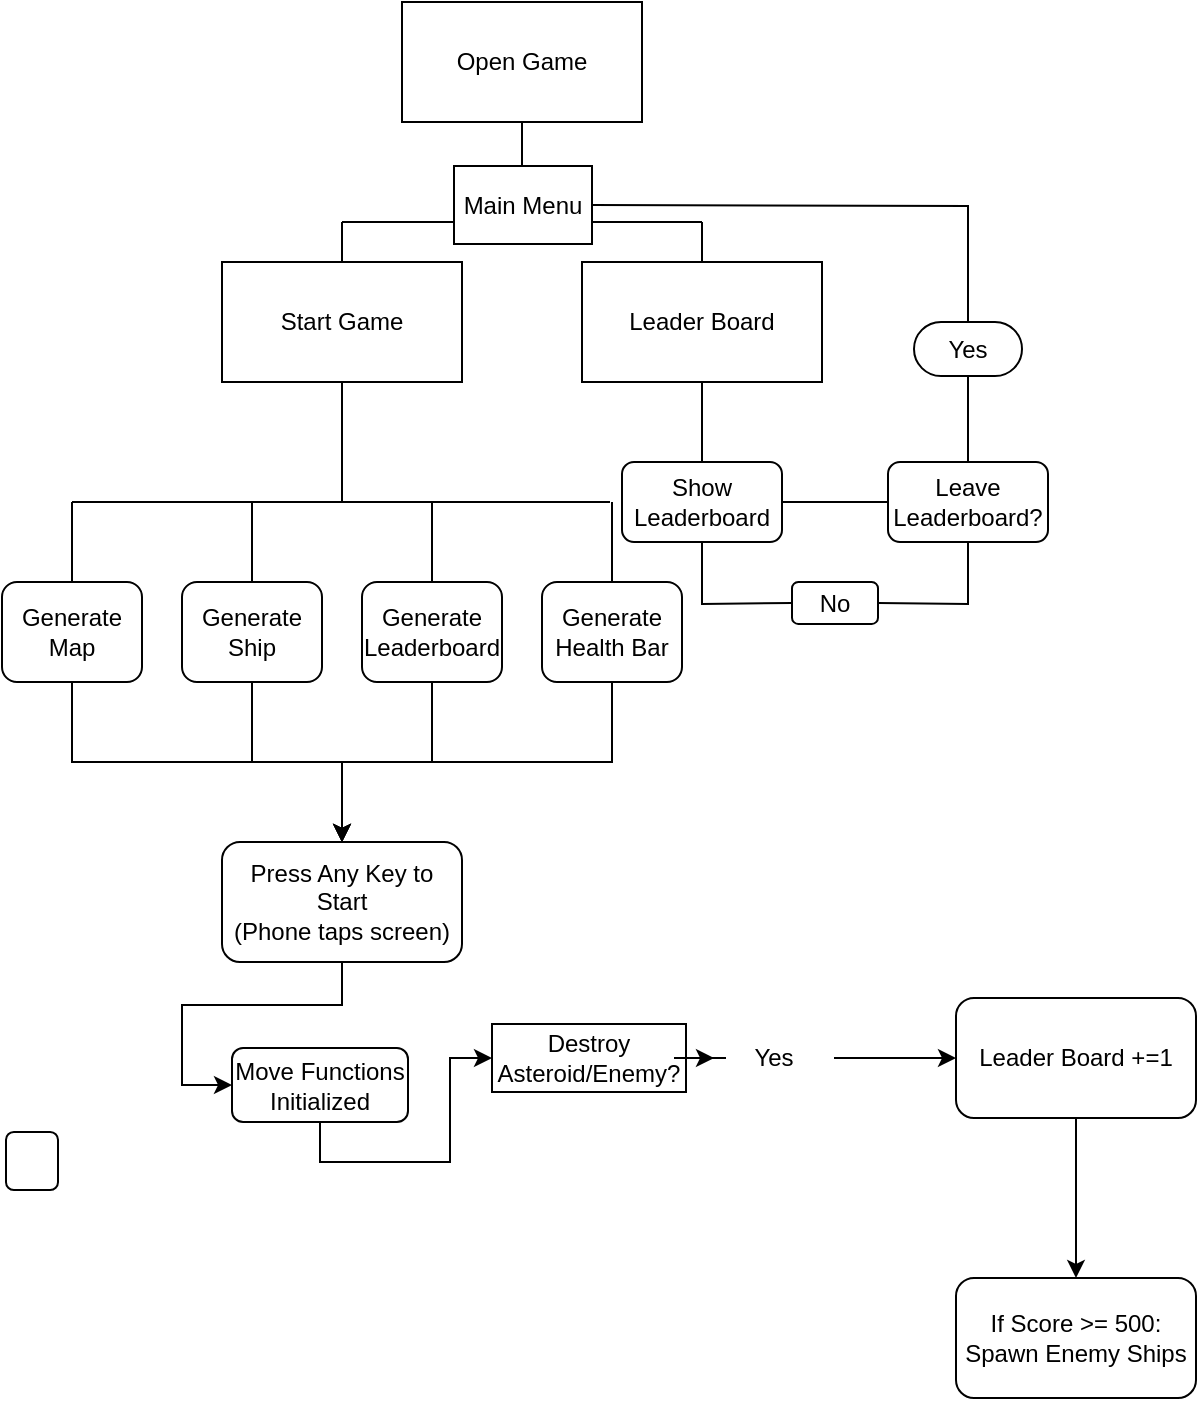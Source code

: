 <mxfile version="24.8.6">
  <diagram name="Page-1" id="edf60f1a-56cd-e834-aa8a-f176f3a09ee4">
    <mxGraphModel dx="1434" dy="738" grid="0" gridSize="10" guides="1" tooltips="1" connect="1" arrows="1" fold="1" page="1" pageScale="1" pageWidth="1100" pageHeight="850" background="none" math="0" shadow="0">
      <root>
        <mxCell id="0" />
        <mxCell id="1" parent="0" />
        <mxCell id="Aln4CxobiZYO_zKptCCv-1" value="Start Game" style="rounded=0;whiteSpace=wrap;html=1;" vertex="1" parent="1">
          <mxGeometry x="400" y="220" width="120" height="60" as="geometry" />
        </mxCell>
        <mxCell id="Aln4CxobiZYO_zKptCCv-2" value="" style="endArrow=none;html=1;rounded=0;entryX=0.5;entryY=1;entryDx=0;entryDy=0;" edge="1" parent="1" target="Aln4CxobiZYO_zKptCCv-1">
          <mxGeometry width="50" height="50" relative="1" as="geometry">
            <mxPoint x="460" y="340" as="sourcePoint" />
            <mxPoint x="610" y="250" as="targetPoint" />
          </mxGeometry>
        </mxCell>
        <mxCell id="Aln4CxobiZYO_zKptCCv-3" value="Open Game" style="rounded=0;whiteSpace=wrap;html=1;" vertex="1" parent="1">
          <mxGeometry x="490" y="90" width="120" height="60" as="geometry" />
        </mxCell>
        <mxCell id="Aln4CxobiZYO_zKptCCv-4" value="" style="endArrow=none;html=1;rounded=0;entryX=0.5;entryY=1;entryDx=0;entryDy=0;" edge="1" parent="1" target="Aln4CxobiZYO_zKptCCv-3">
          <mxGeometry width="50" height="50" relative="1" as="geometry">
            <mxPoint x="550" y="200" as="sourcePoint" />
            <mxPoint x="620" y="270" as="targetPoint" />
            <Array as="points">
              <mxPoint x="550" y="150" />
            </Array>
          </mxGeometry>
        </mxCell>
        <mxCell id="Aln4CxobiZYO_zKptCCv-5" value="Leader Board" style="rounded=0;whiteSpace=wrap;html=1;" vertex="1" parent="1">
          <mxGeometry x="580" y="220" width="120" height="60" as="geometry" />
        </mxCell>
        <mxCell id="Aln4CxobiZYO_zKptCCv-7" value="" style="endArrow=none;html=1;rounded=0;" edge="1" parent="1">
          <mxGeometry width="50" height="50" relative="1" as="geometry">
            <mxPoint x="460" y="200" as="sourcePoint" />
            <mxPoint x="640" y="200" as="targetPoint" />
          </mxGeometry>
        </mxCell>
        <mxCell id="Aln4CxobiZYO_zKptCCv-8" value="" style="endArrow=none;html=1;rounded=0;exitX=0.5;exitY=0;exitDx=0;exitDy=0;" edge="1" parent="1" source="Aln4CxobiZYO_zKptCCv-1">
          <mxGeometry width="50" height="50" relative="1" as="geometry">
            <mxPoint x="570" y="320" as="sourcePoint" />
            <mxPoint x="460" y="200" as="targetPoint" />
            <Array as="points" />
          </mxGeometry>
        </mxCell>
        <mxCell id="Aln4CxobiZYO_zKptCCv-9" value="" style="endArrow=none;html=1;rounded=0;exitX=0.5;exitY=0;exitDx=0;exitDy=0;" edge="1" parent="1" source="Aln4CxobiZYO_zKptCCv-5">
          <mxGeometry width="50" height="50" relative="1" as="geometry">
            <mxPoint x="470" y="230" as="sourcePoint" />
            <mxPoint x="640" y="200" as="targetPoint" />
            <Array as="points" />
          </mxGeometry>
        </mxCell>
        <mxCell id="Aln4CxobiZYO_zKptCCv-10" value="Show Leaderboard" style="rounded=1;whiteSpace=wrap;html=1;" vertex="1" parent="1">
          <mxGeometry x="600" y="320" width="80" height="40" as="geometry" />
        </mxCell>
        <mxCell id="Aln4CxobiZYO_zKptCCv-11" value="" style="endArrow=none;html=1;rounded=0;exitX=0.5;exitY=1;exitDx=0;exitDy=0;entryX=0.5;entryY=0;entryDx=0;entryDy=0;" edge="1" parent="1" source="Aln4CxobiZYO_zKptCCv-5" target="Aln4CxobiZYO_zKptCCv-10">
          <mxGeometry width="50" height="50" relative="1" as="geometry">
            <mxPoint x="650" y="230" as="sourcePoint" />
            <mxPoint x="650" y="210" as="targetPoint" />
            <Array as="points" />
          </mxGeometry>
        </mxCell>
        <mxCell id="Aln4CxobiZYO_zKptCCv-52" style="edgeStyle=orthogonalEdgeStyle;rounded=0;orthogonalLoop=1;jettySize=auto;html=1;exitX=0.5;exitY=1;exitDx=0;exitDy=0;" edge="1" parent="1" source="Aln4CxobiZYO_zKptCCv-12" target="Aln4CxobiZYO_zKptCCv-26">
          <mxGeometry relative="1" as="geometry" />
        </mxCell>
        <mxCell id="Aln4CxobiZYO_zKptCCv-12" value="Generate Map" style="rounded=1;whiteSpace=wrap;html=1;" vertex="1" parent="1">
          <mxGeometry x="290" y="380" width="70" height="50" as="geometry" />
        </mxCell>
        <mxCell id="Aln4CxobiZYO_zKptCCv-51" style="edgeStyle=orthogonalEdgeStyle;rounded=0;orthogonalLoop=1;jettySize=auto;html=1;exitX=0.5;exitY=1;exitDx=0;exitDy=0;entryX=0.5;entryY=0;entryDx=0;entryDy=0;" edge="1" parent="1" source="Aln4CxobiZYO_zKptCCv-13" target="Aln4CxobiZYO_zKptCCv-26">
          <mxGeometry relative="1" as="geometry" />
        </mxCell>
        <mxCell id="Aln4CxobiZYO_zKptCCv-13" value="Generate Ship" style="rounded=1;whiteSpace=wrap;html=1;" vertex="1" parent="1">
          <mxGeometry x="380" y="380" width="70" height="50" as="geometry" />
        </mxCell>
        <mxCell id="Aln4CxobiZYO_zKptCCv-50" style="edgeStyle=orthogonalEdgeStyle;rounded=0;orthogonalLoop=1;jettySize=auto;html=1;exitX=0.5;exitY=1;exitDx=0;exitDy=0;entryX=0.5;entryY=0;entryDx=0;entryDy=0;" edge="1" parent="1" source="Aln4CxobiZYO_zKptCCv-14" target="Aln4CxobiZYO_zKptCCv-26">
          <mxGeometry relative="1" as="geometry" />
        </mxCell>
        <mxCell id="Aln4CxobiZYO_zKptCCv-14" value="Generate Leaderboard" style="rounded=1;whiteSpace=wrap;html=1;" vertex="1" parent="1">
          <mxGeometry x="470" y="380" width="70" height="50" as="geometry" />
        </mxCell>
        <mxCell id="Aln4CxobiZYO_zKptCCv-49" style="edgeStyle=orthogonalEdgeStyle;rounded=0;orthogonalLoop=1;jettySize=auto;html=1;exitX=0.5;exitY=1;exitDx=0;exitDy=0;" edge="1" parent="1" source="Aln4CxobiZYO_zKptCCv-15" target="Aln4CxobiZYO_zKptCCv-26">
          <mxGeometry relative="1" as="geometry" />
        </mxCell>
        <mxCell id="Aln4CxobiZYO_zKptCCv-15" value="Generate Health Bar" style="rounded=1;whiteSpace=wrap;html=1;" vertex="1" parent="1">
          <mxGeometry x="560" y="380" width="70" height="50" as="geometry" />
        </mxCell>
        <mxCell id="Aln4CxobiZYO_zKptCCv-16" value="" style="endArrow=none;html=1;rounded=0;" edge="1" parent="1">
          <mxGeometry width="50" height="50" relative="1" as="geometry">
            <mxPoint x="325" y="340" as="sourcePoint" />
            <mxPoint x="594" y="340" as="targetPoint" />
          </mxGeometry>
        </mxCell>
        <mxCell id="Aln4CxobiZYO_zKptCCv-17" value="" style="endArrow=none;html=1;rounded=0;exitX=0.5;exitY=0;exitDx=0;exitDy=0;" edge="1" parent="1" source="Aln4CxobiZYO_zKptCCv-12">
          <mxGeometry width="50" height="50" relative="1" as="geometry">
            <mxPoint x="280" y="390" as="sourcePoint" />
            <mxPoint x="325" y="340" as="targetPoint" />
          </mxGeometry>
        </mxCell>
        <mxCell id="Aln4CxobiZYO_zKptCCv-18" value="" style="endArrow=none;html=1;rounded=0;entryX=0.5;entryY=0;entryDx=0;entryDy=0;" edge="1" parent="1" target="Aln4CxobiZYO_zKptCCv-13">
          <mxGeometry width="50" height="50" relative="1" as="geometry">
            <mxPoint x="415" y="340" as="sourcePoint" />
            <mxPoint x="620" y="270" as="targetPoint" />
          </mxGeometry>
        </mxCell>
        <mxCell id="Aln4CxobiZYO_zKptCCv-19" value="" style="endArrow=none;html=1;rounded=0;exitX=0.5;exitY=0;exitDx=0;exitDy=0;" edge="1" parent="1" source="Aln4CxobiZYO_zKptCCv-14">
          <mxGeometry width="50" height="50" relative="1" as="geometry">
            <mxPoint x="570" y="320" as="sourcePoint" />
            <mxPoint x="505" y="340" as="targetPoint" />
          </mxGeometry>
        </mxCell>
        <mxCell id="Aln4CxobiZYO_zKptCCv-20" value="" style="endArrow=none;html=1;rounded=0;exitX=0.5;exitY=0;exitDx=0;exitDy=0;" edge="1" parent="1" source="Aln4CxobiZYO_zKptCCv-15">
          <mxGeometry width="50" height="50" relative="1" as="geometry">
            <mxPoint x="570" y="320" as="sourcePoint" />
            <mxPoint x="595" y="340" as="targetPoint" />
          </mxGeometry>
        </mxCell>
        <mxCell id="Aln4CxobiZYO_zKptCCv-48" style="edgeStyle=orthogonalEdgeStyle;rounded=0;orthogonalLoop=1;jettySize=auto;html=1;exitX=0.5;exitY=1;exitDx=0;exitDy=0;entryX=0;entryY=0.5;entryDx=0;entryDy=0;" edge="1" parent="1" source="Aln4CxobiZYO_zKptCCv-53" target="Aln4CxobiZYO_zKptCCv-40">
          <mxGeometry relative="1" as="geometry" />
        </mxCell>
        <mxCell id="Aln4CxobiZYO_zKptCCv-26" value="Press Any Key to Start&lt;div&gt;(Phone taps screen)&lt;/div&gt;" style="rounded=1;whiteSpace=wrap;html=1;" vertex="1" parent="1">
          <mxGeometry x="400" y="510" width="120" height="60" as="geometry" />
        </mxCell>
        <mxCell id="Aln4CxobiZYO_zKptCCv-28" value="Leave Leaderboard?" style="rounded=1;whiteSpace=wrap;html=1;" vertex="1" parent="1">
          <mxGeometry x="733" y="320" width="80" height="40" as="geometry" />
        </mxCell>
        <mxCell id="Aln4CxobiZYO_zKptCCv-29" value="" style="endArrow=none;html=1;rounded=0;entryX=0;entryY=0.5;entryDx=0;entryDy=0;exitX=1;exitY=0.5;exitDx=0;exitDy=0;" edge="1" parent="1" source="Aln4CxobiZYO_zKptCCv-10" target="Aln4CxobiZYO_zKptCCv-28">
          <mxGeometry width="50" height="50" relative="1" as="geometry">
            <mxPoint x="570" y="423" as="sourcePoint" />
            <mxPoint x="620" y="373" as="targetPoint" />
          </mxGeometry>
        </mxCell>
        <mxCell id="Aln4CxobiZYO_zKptCCv-30" value="No" style="rounded=1;whiteSpace=wrap;html=1;" vertex="1" parent="1">
          <mxGeometry x="685" y="380" width="43" height="21" as="geometry" />
        </mxCell>
        <mxCell id="Aln4CxobiZYO_zKptCCv-31" value="" style="endArrow=none;html=1;rounded=0;entryX=0.5;entryY=1;entryDx=0;entryDy=0;exitX=1;exitY=0.5;exitDx=0;exitDy=0;" edge="1" parent="1" source="Aln4CxobiZYO_zKptCCv-30" target="Aln4CxobiZYO_zKptCCv-28">
          <mxGeometry width="50" height="50" relative="1" as="geometry">
            <mxPoint x="570" y="423" as="sourcePoint" />
            <mxPoint x="620" y="373" as="targetPoint" />
            <Array as="points">
              <mxPoint x="773" y="391" />
            </Array>
          </mxGeometry>
        </mxCell>
        <mxCell id="Aln4CxobiZYO_zKptCCv-32" value="" style="endArrow=none;html=1;rounded=0;entryX=0.5;entryY=1;entryDx=0;entryDy=0;exitX=0;exitY=0.5;exitDx=0;exitDy=0;" edge="1" parent="1" source="Aln4CxobiZYO_zKptCCv-30" target="Aln4CxobiZYO_zKptCCv-10">
          <mxGeometry width="50" height="50" relative="1" as="geometry">
            <mxPoint x="570" y="423" as="sourcePoint" />
            <mxPoint x="620" y="373" as="targetPoint" />
            <Array as="points">
              <mxPoint x="640" y="391" />
            </Array>
          </mxGeometry>
        </mxCell>
        <mxCell id="Aln4CxobiZYO_zKptCCv-33" value="Yes" style="rounded=1;whiteSpace=wrap;html=1;arcSize=50;" vertex="1" parent="1">
          <mxGeometry x="746" y="250" width="54" height="27" as="geometry" />
        </mxCell>
        <mxCell id="Aln4CxobiZYO_zKptCCv-34" value="" style="endArrow=none;html=1;rounded=0;entryX=0.5;entryY=1;entryDx=0;entryDy=0;" edge="1" parent="1" source="Aln4CxobiZYO_zKptCCv-28" target="Aln4CxobiZYO_zKptCCv-33">
          <mxGeometry width="50" height="50" relative="1" as="geometry">
            <mxPoint x="570" y="423" as="sourcePoint" />
            <mxPoint x="620" y="373" as="targetPoint" />
          </mxGeometry>
        </mxCell>
        <mxCell id="Aln4CxobiZYO_zKptCCv-36" value="" style="endArrow=none;html=1;rounded=0;entryX=0.5;entryY=0;entryDx=0;entryDy=0;exitX=1;exitY=0.5;exitDx=0;exitDy=0;" edge="1" parent="1" source="Aln4CxobiZYO_zKptCCv-39" target="Aln4CxobiZYO_zKptCCv-33">
          <mxGeometry width="50" height="50" relative="1" as="geometry">
            <mxPoint x="771" y="112" as="sourcePoint" />
            <mxPoint x="620" y="373" as="targetPoint" />
            <Array as="points">
              <mxPoint x="773" y="192" />
            </Array>
          </mxGeometry>
        </mxCell>
        <mxCell id="Aln4CxobiZYO_zKptCCv-39" value="Main Menu" style="rounded=0;whiteSpace=wrap;html=1;" vertex="1" parent="1">
          <mxGeometry x="516" y="172" width="69" height="39" as="geometry" />
        </mxCell>
        <mxCell id="Aln4CxobiZYO_zKptCCv-42" value="" style="edgeStyle=orthogonalEdgeStyle;rounded=0;orthogonalLoop=1;jettySize=auto;html=1;" edge="1" parent="1" source="Aln4CxobiZYO_zKptCCv-43" target="Aln4CxobiZYO_zKptCCv-45">
          <mxGeometry relative="1" as="geometry">
            <mxPoint x="720.5" y="618" as="targetPoint" />
          </mxGeometry>
        </mxCell>
        <mxCell id="Aln4CxobiZYO_zKptCCv-40" value="Destroy Asteroid/Enemy?" style="rounded=0;whiteSpace=wrap;html=1;" vertex="1" parent="1">
          <mxGeometry x="535" y="601" width="97" height="34" as="geometry" />
        </mxCell>
        <mxCell id="Aln4CxobiZYO_zKptCCv-44" value="" style="edgeStyle=orthogonalEdgeStyle;rounded=0;orthogonalLoop=1;jettySize=auto;html=1;" edge="1" parent="1" source="Aln4CxobiZYO_zKptCCv-40" target="Aln4CxobiZYO_zKptCCv-43">
          <mxGeometry relative="1" as="geometry">
            <mxPoint x="632" y="618" as="sourcePoint" />
            <mxPoint x="720.5" y="618" as="targetPoint" />
          </mxGeometry>
        </mxCell>
        <mxCell id="Aln4CxobiZYO_zKptCCv-43" value="Yes" style="text;html=1;align=center;verticalAlign=middle;whiteSpace=wrap;rounded=0;" vertex="1" parent="1">
          <mxGeometry x="646" y="603" width="60" height="30" as="geometry" />
        </mxCell>
        <mxCell id="Aln4CxobiZYO_zKptCCv-47" value="" style="edgeStyle=orthogonalEdgeStyle;rounded=0;orthogonalLoop=1;jettySize=auto;html=1;" edge="1" parent="1" source="Aln4CxobiZYO_zKptCCv-45" target="Aln4CxobiZYO_zKptCCv-46">
          <mxGeometry relative="1" as="geometry" />
        </mxCell>
        <mxCell id="Aln4CxobiZYO_zKptCCv-45" value="Leader Board +=1" style="rounded=1;whiteSpace=wrap;html=1;" vertex="1" parent="1">
          <mxGeometry x="767" y="588" width="120" height="60" as="geometry" />
        </mxCell>
        <mxCell id="Aln4CxobiZYO_zKptCCv-46" value="If Score &amp;gt;= 500:&lt;div&gt;Spawn Enemy Ships&lt;/div&gt;" style="whiteSpace=wrap;html=1;rounded=1;" vertex="1" parent="1">
          <mxGeometry x="767" y="728" width="120" height="60" as="geometry" />
        </mxCell>
        <mxCell id="Aln4CxobiZYO_zKptCCv-54" value="" style="edgeStyle=orthogonalEdgeStyle;rounded=0;orthogonalLoop=1;jettySize=auto;html=1;exitX=0.5;exitY=1;exitDx=0;exitDy=0;entryX=0;entryY=0.5;entryDx=0;entryDy=0;" edge="1" parent="1" source="Aln4CxobiZYO_zKptCCv-26" target="Aln4CxobiZYO_zKptCCv-53">
          <mxGeometry relative="1" as="geometry">
            <mxPoint x="460" y="570" as="sourcePoint" />
            <mxPoint x="535" y="618" as="targetPoint" />
          </mxGeometry>
        </mxCell>
        <mxCell id="Aln4CxobiZYO_zKptCCv-53" value="Move Functions Initialized" style="rounded=1;whiteSpace=wrap;html=1;" vertex="1" parent="1">
          <mxGeometry x="405" y="613" width="88" height="37" as="geometry" />
        </mxCell>
        <mxCell id="Aln4CxobiZYO_zKptCCv-55" value="" style="rounded=1;whiteSpace=wrap;html=1;" vertex="1" parent="1">
          <mxGeometry x="292" y="655" width="26" height="29" as="geometry" />
        </mxCell>
      </root>
    </mxGraphModel>
  </diagram>
</mxfile>
